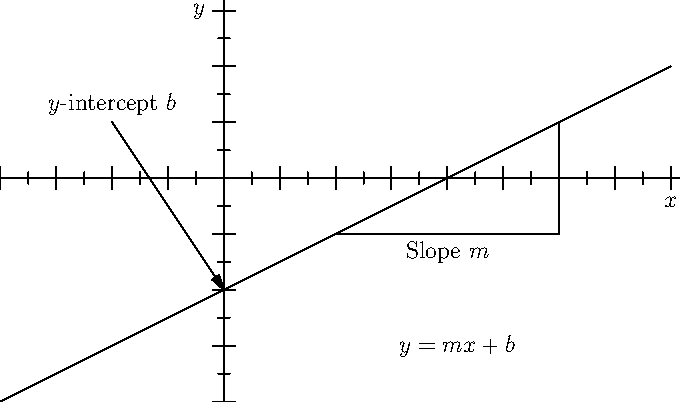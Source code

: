 size(12cm);
import graph;

xlimits(-4,8);
ylimits(-4,3);

xaxis("$x$",Ticks("%"));
yaxis("$y$",Ticks("%"));


draw((-4,-4)--(8,2));

draw((2,-1)--(6,-1)--(6,1));

draw((-2,1)--(0,-2),Arrow);

label("$y$-intercept $b$",(-2,1),N);
label("Slope $m$", (4,-1),S);

label("$y = mx + b$", (3,-3),E);
